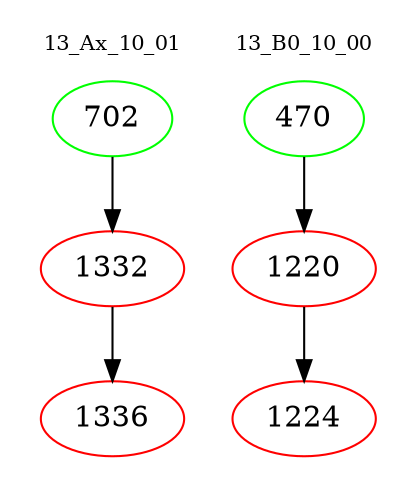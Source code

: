 digraph{
subgraph cluster_0 {
color = white
label = "13_Ax_10_01";
fontsize=10;
T0_702 [label="702", color="green"]
T0_702 -> T0_1332 [color="black"]
T0_1332 [label="1332", color="red"]
T0_1332 -> T0_1336 [color="black"]
T0_1336 [label="1336", color="red"]
}
subgraph cluster_1 {
color = white
label = "13_B0_10_00";
fontsize=10;
T1_470 [label="470", color="green"]
T1_470 -> T1_1220 [color="black"]
T1_1220 [label="1220", color="red"]
T1_1220 -> T1_1224 [color="black"]
T1_1224 [label="1224", color="red"]
}
}
